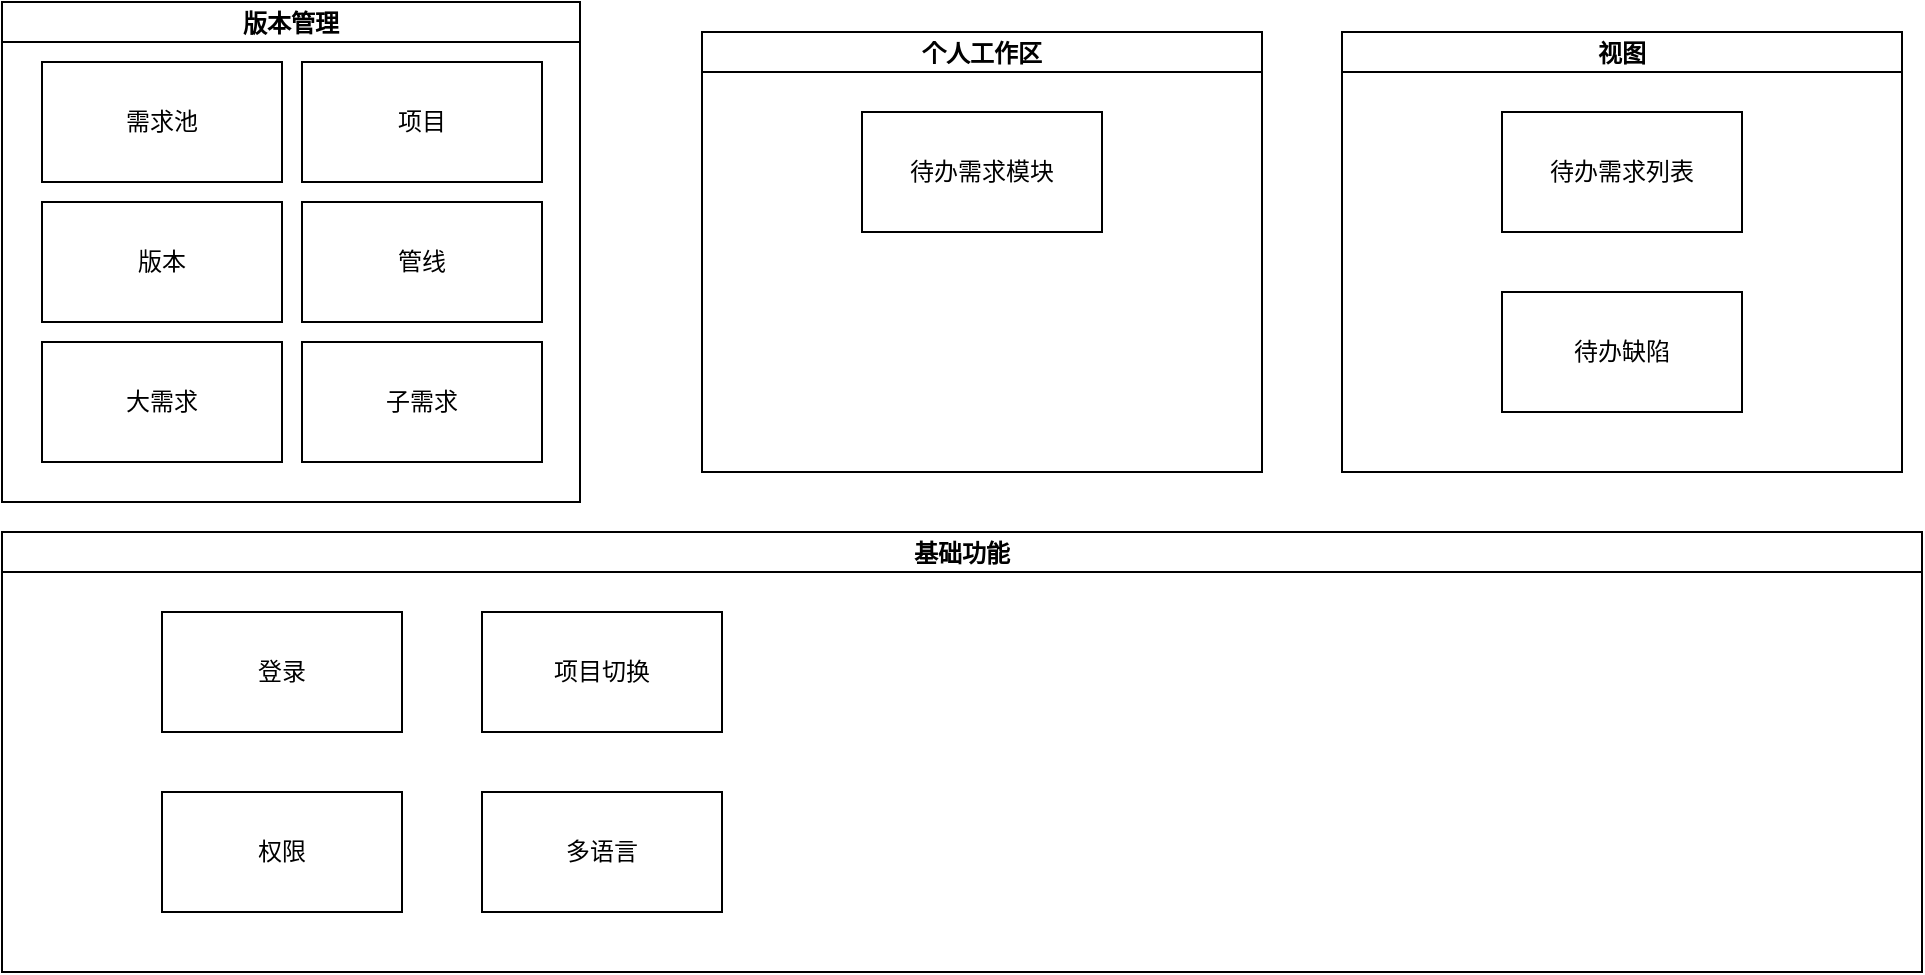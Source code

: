 <mxfile version="20.8.20" type="github">
  <diagram name="第 1 页" id="-RkjHy35TvW_YfYt9cNW">
    <mxGraphModel dx="1026" dy="511" grid="1" gridSize="10" guides="1" tooltips="1" connect="1" arrows="1" fold="1" page="1" pageScale="1" pageWidth="827" pageHeight="1169" math="0" shadow="0">
      <root>
        <mxCell id="0" />
        <mxCell id="1" parent="0" />
        <mxCell id="PoSb3hr_d72jRD9hR80R-1" value="个人工作区" style="swimlane;startSize=20;horizontal=1;containerType=tree;newEdgeStyle={&quot;edgeStyle&quot;:&quot;elbowEdgeStyle&quot;,&quot;startArrow&quot;:&quot;none&quot;,&quot;endArrow&quot;:&quot;none&quot;};" vertex="1" parent="1">
          <mxGeometry x="420" y="40" width="280" height="220" as="geometry" />
        </mxCell>
        <UserObject label="待办需求模块" treeRoot="1" id="PoSb3hr_d72jRD9hR80R-4">
          <mxCell style="whiteSpace=wrap;html=1;align=center;treeFolding=1;treeMoving=1;newEdgeStyle={&quot;edgeStyle&quot;:&quot;elbowEdgeStyle&quot;,&quot;startArrow&quot;:&quot;none&quot;,&quot;endArrow&quot;:&quot;none&quot;};" vertex="1" parent="PoSb3hr_d72jRD9hR80R-1">
            <mxGeometry x="80" y="40" width="120" height="60" as="geometry" />
          </mxCell>
        </UserObject>
        <mxCell id="PoSb3hr_d72jRD9hR80R-8" value="版本管理" style="swimlane;startSize=20;horizontal=1;containerType=tree;newEdgeStyle={&quot;edgeStyle&quot;:&quot;elbowEdgeStyle&quot;,&quot;startArrow&quot;:&quot;none&quot;,&quot;endArrow&quot;:&quot;none&quot;};" vertex="1" parent="1">
          <mxGeometry x="70" y="25" width="289" height="250" as="geometry" />
        </mxCell>
        <UserObject label="需求池" treeRoot="1" id="PoSb3hr_d72jRD9hR80R-9">
          <mxCell style="whiteSpace=wrap;html=1;align=center;treeFolding=1;treeMoving=1;newEdgeStyle={&quot;edgeStyle&quot;:&quot;elbowEdgeStyle&quot;,&quot;startArrow&quot;:&quot;none&quot;,&quot;endArrow&quot;:&quot;none&quot;};" vertex="1" parent="PoSb3hr_d72jRD9hR80R-8">
            <mxGeometry x="20" y="30" width="120" height="60" as="geometry" />
          </mxCell>
        </UserObject>
        <UserObject label="项目" treeRoot="1" id="PoSb3hr_d72jRD9hR80R-14">
          <mxCell style="whiteSpace=wrap;html=1;align=center;treeFolding=1;treeMoving=1;newEdgeStyle={&quot;edgeStyle&quot;:&quot;elbowEdgeStyle&quot;,&quot;startArrow&quot;:&quot;none&quot;,&quot;endArrow&quot;:&quot;none&quot;};" vertex="1" parent="PoSb3hr_d72jRD9hR80R-8">
            <mxGeometry x="150" y="30" width="120" height="60" as="geometry" />
          </mxCell>
        </UserObject>
        <UserObject label="版本" treeRoot="1" id="PoSb3hr_d72jRD9hR80R-15">
          <mxCell style="whiteSpace=wrap;html=1;align=center;treeFolding=1;treeMoving=1;newEdgeStyle={&quot;edgeStyle&quot;:&quot;elbowEdgeStyle&quot;,&quot;startArrow&quot;:&quot;none&quot;,&quot;endArrow&quot;:&quot;none&quot;};" vertex="1" parent="PoSb3hr_d72jRD9hR80R-8">
            <mxGeometry x="20" y="100" width="120" height="60" as="geometry" />
          </mxCell>
        </UserObject>
        <UserObject label="管线" treeRoot="1" id="PoSb3hr_d72jRD9hR80R-16">
          <mxCell style="whiteSpace=wrap;html=1;align=center;treeFolding=1;treeMoving=1;newEdgeStyle={&quot;edgeStyle&quot;:&quot;elbowEdgeStyle&quot;,&quot;startArrow&quot;:&quot;none&quot;,&quot;endArrow&quot;:&quot;none&quot;};" vertex="1" parent="PoSb3hr_d72jRD9hR80R-8">
            <mxGeometry x="150" y="100" width="120" height="60" as="geometry" />
          </mxCell>
        </UserObject>
        <UserObject label="大需求" treeRoot="1" id="PoSb3hr_d72jRD9hR80R-18">
          <mxCell style="whiteSpace=wrap;html=1;align=center;treeFolding=1;treeMoving=1;newEdgeStyle={&quot;edgeStyle&quot;:&quot;elbowEdgeStyle&quot;,&quot;startArrow&quot;:&quot;none&quot;,&quot;endArrow&quot;:&quot;none&quot;};" vertex="1" parent="PoSb3hr_d72jRD9hR80R-8">
            <mxGeometry x="20" y="170" width="120" height="60" as="geometry" />
          </mxCell>
        </UserObject>
        <UserObject label="子需求" treeRoot="1" id="PoSb3hr_d72jRD9hR80R-19">
          <mxCell style="whiteSpace=wrap;html=1;align=center;treeFolding=1;treeMoving=1;newEdgeStyle={&quot;edgeStyle&quot;:&quot;elbowEdgeStyle&quot;,&quot;startArrow&quot;:&quot;none&quot;,&quot;endArrow&quot;:&quot;none&quot;};" vertex="1" parent="PoSb3hr_d72jRD9hR80R-8">
            <mxGeometry x="150" y="170" width="120" height="60" as="geometry" />
          </mxCell>
        </UserObject>
        <mxCell id="PoSb3hr_d72jRD9hR80R-11" value="视图" style="swimlane;startSize=20;horizontal=1;containerType=tree;newEdgeStyle={&quot;edgeStyle&quot;:&quot;elbowEdgeStyle&quot;,&quot;startArrow&quot;:&quot;none&quot;,&quot;endArrow&quot;:&quot;none&quot;};" vertex="1" parent="1">
          <mxGeometry x="740" y="40" width="280" height="220" as="geometry" />
        </mxCell>
        <UserObject label="待办需求列表" treeRoot="1" id="PoSb3hr_d72jRD9hR80R-12">
          <mxCell style="whiteSpace=wrap;html=1;align=center;treeFolding=1;treeMoving=1;newEdgeStyle={&quot;edgeStyle&quot;:&quot;elbowEdgeStyle&quot;,&quot;startArrow&quot;:&quot;none&quot;,&quot;endArrow&quot;:&quot;none&quot;};" vertex="1" parent="PoSb3hr_d72jRD9hR80R-11">
            <mxGeometry x="80" y="40" width="120" height="60" as="geometry" />
          </mxCell>
        </UserObject>
        <UserObject label="待办缺陷" treeRoot="1" id="PoSb3hr_d72jRD9hR80R-13">
          <mxCell style="whiteSpace=wrap;html=1;align=center;treeFolding=1;treeMoving=1;newEdgeStyle={&quot;edgeStyle&quot;:&quot;elbowEdgeStyle&quot;,&quot;startArrow&quot;:&quot;none&quot;,&quot;endArrow&quot;:&quot;none&quot;};" vertex="1" parent="PoSb3hr_d72jRD9hR80R-11">
            <mxGeometry x="80" y="130" width="120" height="60" as="geometry" />
          </mxCell>
        </UserObject>
        <mxCell id="PoSb3hr_d72jRD9hR80R-20" value="基础功能" style="swimlane;startSize=20;horizontal=1;containerType=tree;newEdgeStyle={&quot;edgeStyle&quot;:&quot;elbowEdgeStyle&quot;,&quot;startArrow&quot;:&quot;none&quot;,&quot;endArrow&quot;:&quot;none&quot;};" vertex="1" parent="1">
          <mxGeometry x="70" y="290" width="960" height="220" as="geometry" />
        </mxCell>
        <UserObject label="登录" treeRoot="1" id="PoSb3hr_d72jRD9hR80R-21">
          <mxCell style="whiteSpace=wrap;html=1;align=center;treeFolding=1;treeMoving=1;newEdgeStyle={&quot;edgeStyle&quot;:&quot;elbowEdgeStyle&quot;,&quot;startArrow&quot;:&quot;none&quot;,&quot;endArrow&quot;:&quot;none&quot;};" vertex="1" parent="PoSb3hr_d72jRD9hR80R-20">
            <mxGeometry x="80" y="40" width="120" height="60" as="geometry" />
          </mxCell>
        </UserObject>
        <UserObject label="权限" treeRoot="1" id="PoSb3hr_d72jRD9hR80R-22">
          <mxCell style="whiteSpace=wrap;html=1;align=center;treeFolding=1;treeMoving=1;newEdgeStyle={&quot;edgeStyle&quot;:&quot;elbowEdgeStyle&quot;,&quot;startArrow&quot;:&quot;none&quot;,&quot;endArrow&quot;:&quot;none&quot;};" vertex="1" parent="PoSb3hr_d72jRD9hR80R-20">
            <mxGeometry x="80" y="130" width="120" height="60" as="geometry" />
          </mxCell>
        </UserObject>
        <UserObject label="项目切换" treeRoot="1" id="PoSb3hr_d72jRD9hR80R-23">
          <mxCell style="whiteSpace=wrap;html=1;align=center;treeFolding=1;treeMoving=1;newEdgeStyle={&quot;edgeStyle&quot;:&quot;elbowEdgeStyle&quot;,&quot;startArrow&quot;:&quot;none&quot;,&quot;endArrow&quot;:&quot;none&quot;};" vertex="1" parent="PoSb3hr_d72jRD9hR80R-20">
            <mxGeometry x="240" y="40" width="120" height="60" as="geometry" />
          </mxCell>
        </UserObject>
        <UserObject label="多语言" treeRoot="1" id="PoSb3hr_d72jRD9hR80R-24">
          <mxCell style="whiteSpace=wrap;html=1;align=center;treeFolding=1;treeMoving=1;newEdgeStyle={&quot;edgeStyle&quot;:&quot;elbowEdgeStyle&quot;,&quot;startArrow&quot;:&quot;none&quot;,&quot;endArrow&quot;:&quot;none&quot;};" vertex="1" parent="PoSb3hr_d72jRD9hR80R-20">
            <mxGeometry x="240" y="130" width="120" height="60" as="geometry" />
          </mxCell>
        </UserObject>
      </root>
    </mxGraphModel>
  </diagram>
</mxfile>
